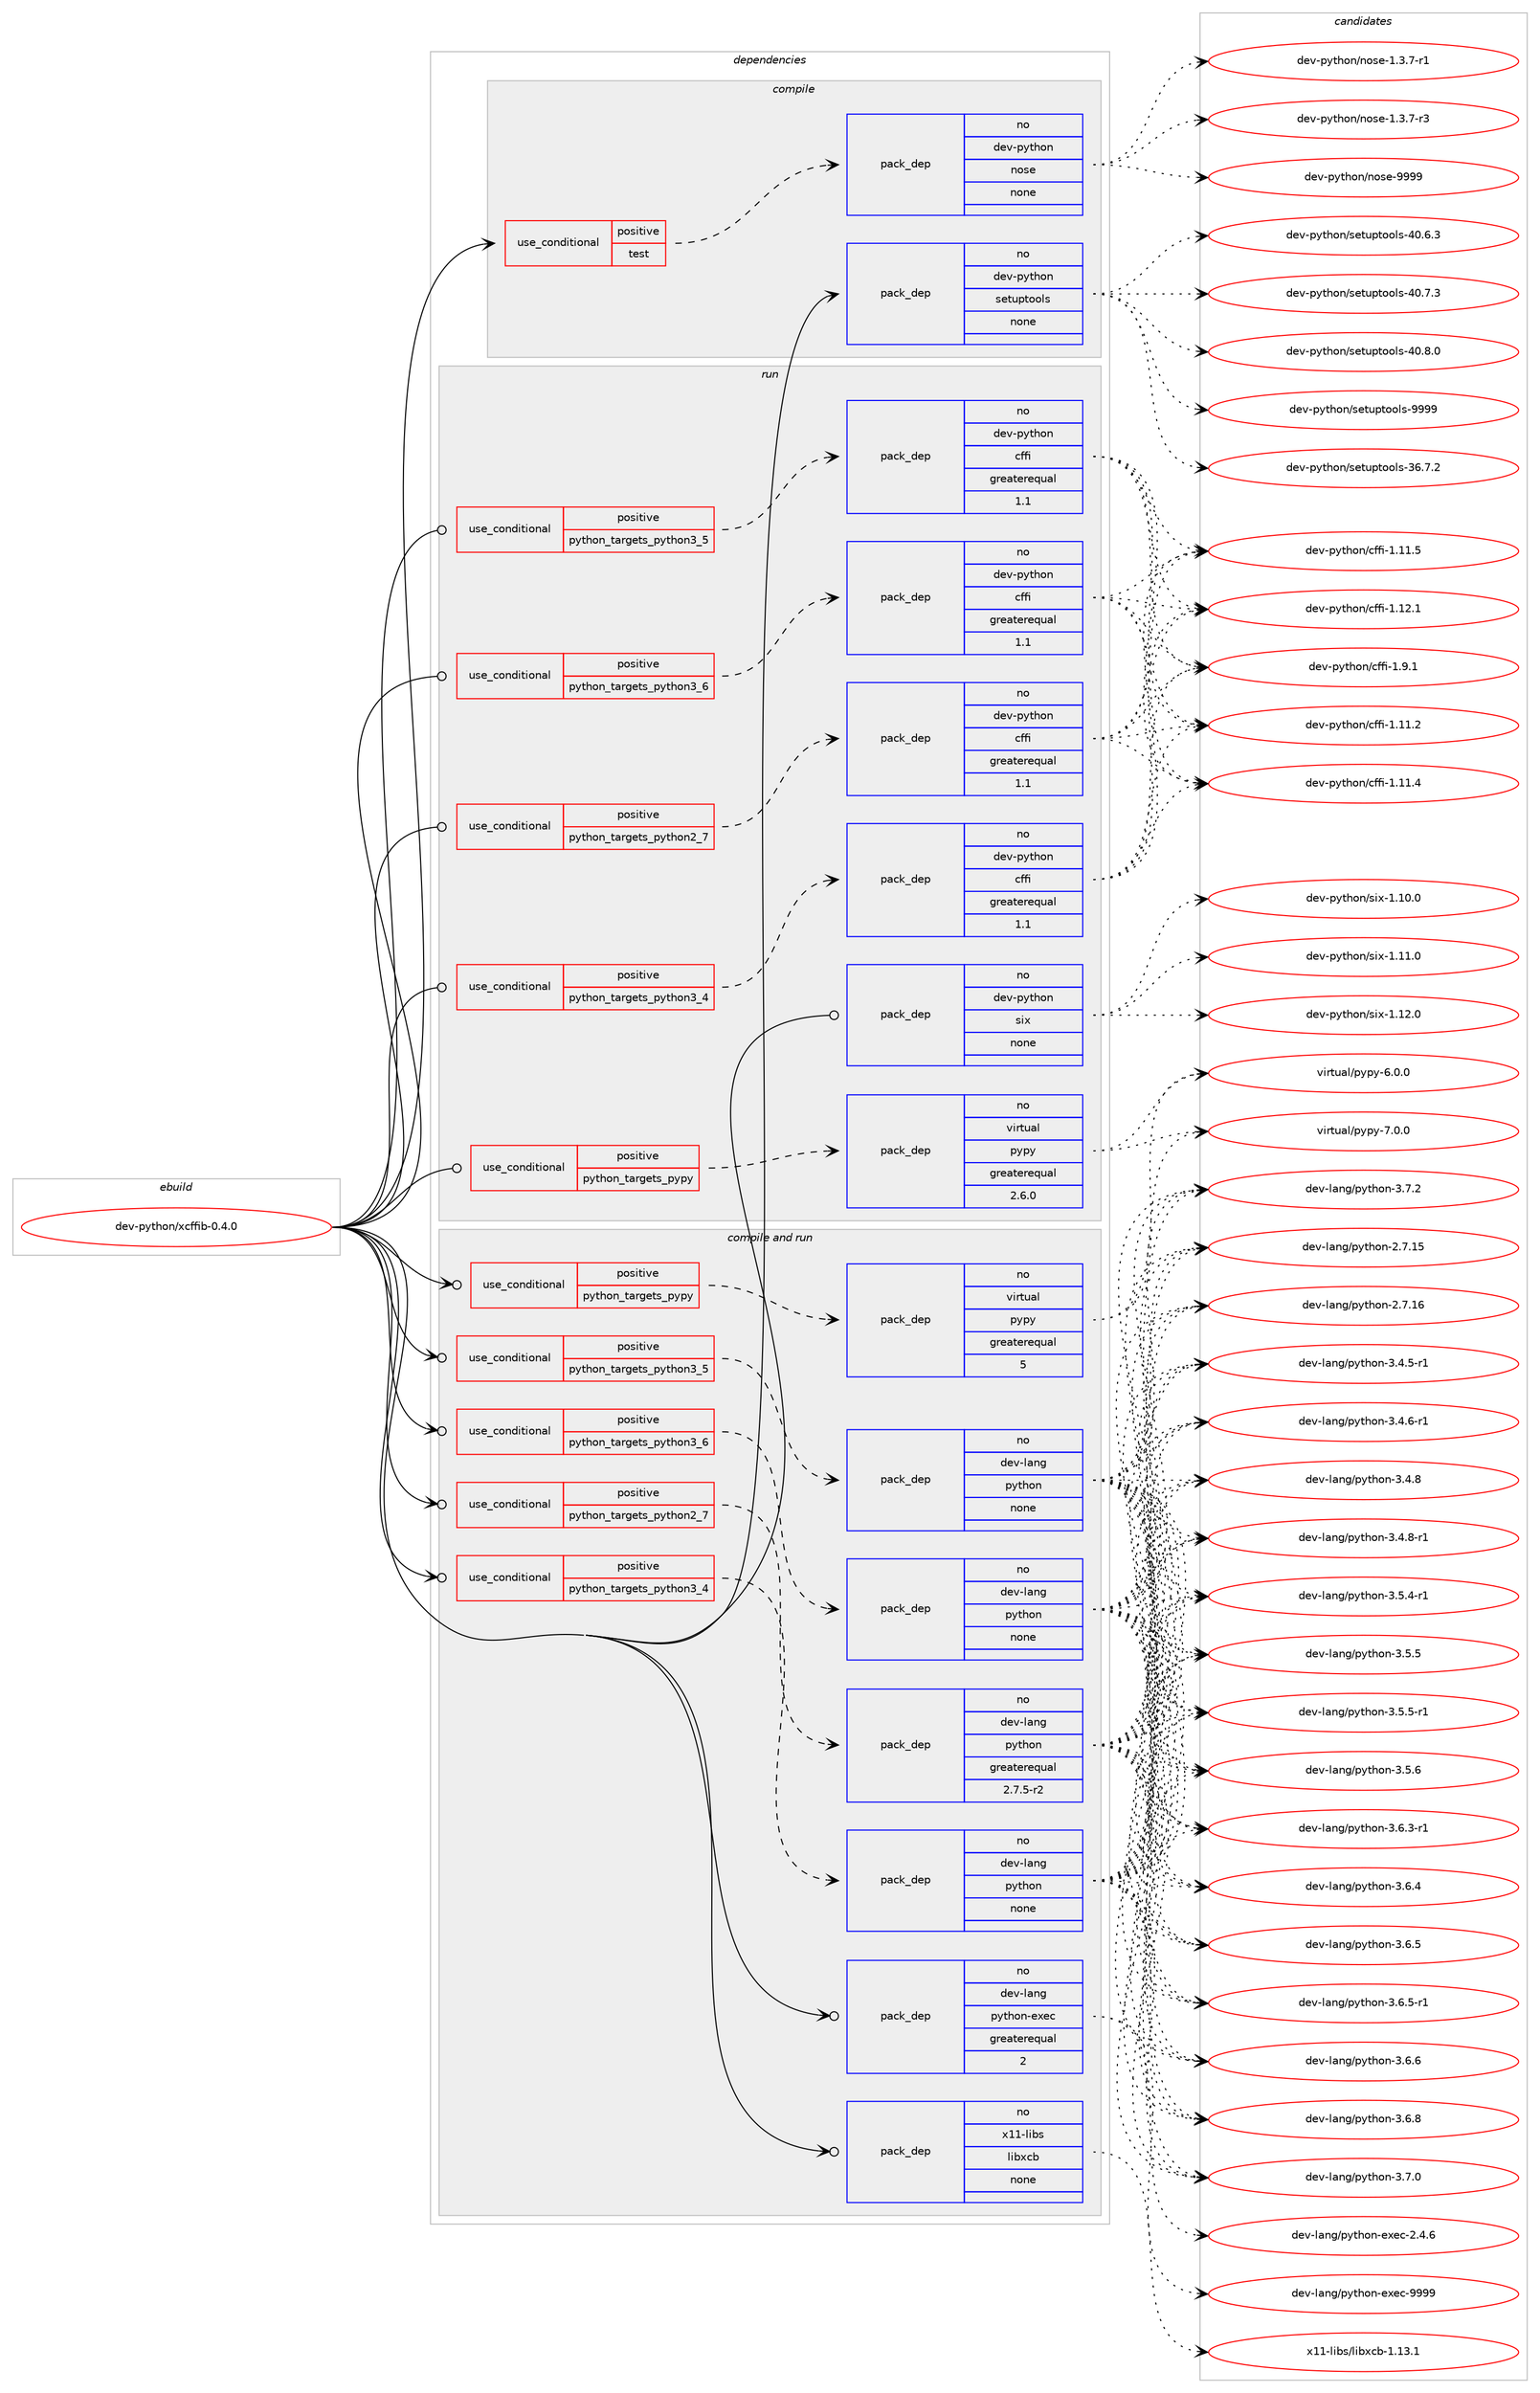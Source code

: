 digraph prolog {

# *************
# Graph options
# *************

newrank=true;
concentrate=true;
compound=true;
graph [rankdir=LR,fontname=Helvetica,fontsize=10,ranksep=1.5];#, ranksep=2.5, nodesep=0.2];
edge  [arrowhead=vee];
node  [fontname=Helvetica,fontsize=10];

# **********
# The ebuild
# **********

subgraph cluster_leftcol {
color=gray;
rank=same;
label=<<i>ebuild</i>>;
id [label="dev-python/xcffib-0.4.0", color=red, width=4, href="../dev-python/xcffib-0.4.0.svg"];
}

# ****************
# The dependencies
# ****************

subgraph cluster_midcol {
color=gray;
label=<<i>dependencies</i>>;
subgraph cluster_compile {
fillcolor="#eeeeee";
style=filled;
label=<<i>compile</i>>;
subgraph cond387005 {
dependency1448498 [label=<<TABLE BORDER="0" CELLBORDER="1" CELLSPACING="0" CELLPADDING="4"><TR><TD ROWSPAN="3" CELLPADDING="10">use_conditional</TD></TR><TR><TD>positive</TD></TR><TR><TD>test</TD></TR></TABLE>>, shape=none, color=red];
subgraph pack1038123 {
dependency1448499 [label=<<TABLE BORDER="0" CELLBORDER="1" CELLSPACING="0" CELLPADDING="4" WIDTH="220"><TR><TD ROWSPAN="6" CELLPADDING="30">pack_dep</TD></TR><TR><TD WIDTH="110">no</TD></TR><TR><TD>dev-python</TD></TR><TR><TD>nose</TD></TR><TR><TD>none</TD></TR><TR><TD></TD></TR></TABLE>>, shape=none, color=blue];
}
dependency1448498:e -> dependency1448499:w [weight=20,style="dashed",arrowhead="vee"];
}
id:e -> dependency1448498:w [weight=20,style="solid",arrowhead="vee"];
subgraph pack1038124 {
dependency1448500 [label=<<TABLE BORDER="0" CELLBORDER="1" CELLSPACING="0" CELLPADDING="4" WIDTH="220"><TR><TD ROWSPAN="6" CELLPADDING="30">pack_dep</TD></TR><TR><TD WIDTH="110">no</TD></TR><TR><TD>dev-python</TD></TR><TR><TD>setuptools</TD></TR><TR><TD>none</TD></TR><TR><TD></TD></TR></TABLE>>, shape=none, color=blue];
}
id:e -> dependency1448500:w [weight=20,style="solid",arrowhead="vee"];
}
subgraph cluster_compileandrun {
fillcolor="#eeeeee";
style=filled;
label=<<i>compile and run</i>>;
subgraph cond387006 {
dependency1448501 [label=<<TABLE BORDER="0" CELLBORDER="1" CELLSPACING="0" CELLPADDING="4"><TR><TD ROWSPAN="3" CELLPADDING="10">use_conditional</TD></TR><TR><TD>positive</TD></TR><TR><TD>python_targets_pypy</TD></TR></TABLE>>, shape=none, color=red];
subgraph pack1038125 {
dependency1448502 [label=<<TABLE BORDER="0" CELLBORDER="1" CELLSPACING="0" CELLPADDING="4" WIDTH="220"><TR><TD ROWSPAN="6" CELLPADDING="30">pack_dep</TD></TR><TR><TD WIDTH="110">no</TD></TR><TR><TD>virtual</TD></TR><TR><TD>pypy</TD></TR><TR><TD>greaterequal</TD></TR><TR><TD>5</TD></TR></TABLE>>, shape=none, color=blue];
}
dependency1448501:e -> dependency1448502:w [weight=20,style="dashed",arrowhead="vee"];
}
id:e -> dependency1448501:w [weight=20,style="solid",arrowhead="odotvee"];
subgraph cond387007 {
dependency1448503 [label=<<TABLE BORDER="0" CELLBORDER="1" CELLSPACING="0" CELLPADDING="4"><TR><TD ROWSPAN="3" CELLPADDING="10">use_conditional</TD></TR><TR><TD>positive</TD></TR><TR><TD>python_targets_python2_7</TD></TR></TABLE>>, shape=none, color=red];
subgraph pack1038126 {
dependency1448504 [label=<<TABLE BORDER="0" CELLBORDER="1" CELLSPACING="0" CELLPADDING="4" WIDTH="220"><TR><TD ROWSPAN="6" CELLPADDING="30">pack_dep</TD></TR><TR><TD WIDTH="110">no</TD></TR><TR><TD>dev-lang</TD></TR><TR><TD>python</TD></TR><TR><TD>greaterequal</TD></TR><TR><TD>2.7.5-r2</TD></TR></TABLE>>, shape=none, color=blue];
}
dependency1448503:e -> dependency1448504:w [weight=20,style="dashed",arrowhead="vee"];
}
id:e -> dependency1448503:w [weight=20,style="solid",arrowhead="odotvee"];
subgraph cond387008 {
dependency1448505 [label=<<TABLE BORDER="0" CELLBORDER="1" CELLSPACING="0" CELLPADDING="4"><TR><TD ROWSPAN="3" CELLPADDING="10">use_conditional</TD></TR><TR><TD>positive</TD></TR><TR><TD>python_targets_python3_4</TD></TR></TABLE>>, shape=none, color=red];
subgraph pack1038127 {
dependency1448506 [label=<<TABLE BORDER="0" CELLBORDER="1" CELLSPACING="0" CELLPADDING="4" WIDTH="220"><TR><TD ROWSPAN="6" CELLPADDING="30">pack_dep</TD></TR><TR><TD WIDTH="110">no</TD></TR><TR><TD>dev-lang</TD></TR><TR><TD>python</TD></TR><TR><TD>none</TD></TR><TR><TD></TD></TR></TABLE>>, shape=none, color=blue];
}
dependency1448505:e -> dependency1448506:w [weight=20,style="dashed",arrowhead="vee"];
}
id:e -> dependency1448505:w [weight=20,style="solid",arrowhead="odotvee"];
subgraph cond387009 {
dependency1448507 [label=<<TABLE BORDER="0" CELLBORDER="1" CELLSPACING="0" CELLPADDING="4"><TR><TD ROWSPAN="3" CELLPADDING="10">use_conditional</TD></TR><TR><TD>positive</TD></TR><TR><TD>python_targets_python3_5</TD></TR></TABLE>>, shape=none, color=red];
subgraph pack1038128 {
dependency1448508 [label=<<TABLE BORDER="0" CELLBORDER="1" CELLSPACING="0" CELLPADDING="4" WIDTH="220"><TR><TD ROWSPAN="6" CELLPADDING="30">pack_dep</TD></TR><TR><TD WIDTH="110">no</TD></TR><TR><TD>dev-lang</TD></TR><TR><TD>python</TD></TR><TR><TD>none</TD></TR><TR><TD></TD></TR></TABLE>>, shape=none, color=blue];
}
dependency1448507:e -> dependency1448508:w [weight=20,style="dashed",arrowhead="vee"];
}
id:e -> dependency1448507:w [weight=20,style="solid",arrowhead="odotvee"];
subgraph cond387010 {
dependency1448509 [label=<<TABLE BORDER="0" CELLBORDER="1" CELLSPACING="0" CELLPADDING="4"><TR><TD ROWSPAN="3" CELLPADDING="10">use_conditional</TD></TR><TR><TD>positive</TD></TR><TR><TD>python_targets_python3_6</TD></TR></TABLE>>, shape=none, color=red];
subgraph pack1038129 {
dependency1448510 [label=<<TABLE BORDER="0" CELLBORDER="1" CELLSPACING="0" CELLPADDING="4" WIDTH="220"><TR><TD ROWSPAN="6" CELLPADDING="30">pack_dep</TD></TR><TR><TD WIDTH="110">no</TD></TR><TR><TD>dev-lang</TD></TR><TR><TD>python</TD></TR><TR><TD>none</TD></TR><TR><TD></TD></TR></TABLE>>, shape=none, color=blue];
}
dependency1448509:e -> dependency1448510:w [weight=20,style="dashed",arrowhead="vee"];
}
id:e -> dependency1448509:w [weight=20,style="solid",arrowhead="odotvee"];
subgraph pack1038130 {
dependency1448511 [label=<<TABLE BORDER="0" CELLBORDER="1" CELLSPACING="0" CELLPADDING="4" WIDTH="220"><TR><TD ROWSPAN="6" CELLPADDING="30">pack_dep</TD></TR><TR><TD WIDTH="110">no</TD></TR><TR><TD>dev-lang</TD></TR><TR><TD>python-exec</TD></TR><TR><TD>greaterequal</TD></TR><TR><TD>2</TD></TR></TABLE>>, shape=none, color=blue];
}
id:e -> dependency1448511:w [weight=20,style="solid",arrowhead="odotvee"];
subgraph pack1038131 {
dependency1448512 [label=<<TABLE BORDER="0" CELLBORDER="1" CELLSPACING="0" CELLPADDING="4" WIDTH="220"><TR><TD ROWSPAN="6" CELLPADDING="30">pack_dep</TD></TR><TR><TD WIDTH="110">no</TD></TR><TR><TD>x11-libs</TD></TR><TR><TD>libxcb</TD></TR><TR><TD>none</TD></TR><TR><TD></TD></TR></TABLE>>, shape=none, color=blue];
}
id:e -> dependency1448512:w [weight=20,style="solid",arrowhead="odotvee"];
}
subgraph cluster_run {
fillcolor="#eeeeee";
style=filled;
label=<<i>run</i>>;
subgraph cond387011 {
dependency1448513 [label=<<TABLE BORDER="0" CELLBORDER="1" CELLSPACING="0" CELLPADDING="4"><TR><TD ROWSPAN="3" CELLPADDING="10">use_conditional</TD></TR><TR><TD>positive</TD></TR><TR><TD>python_targets_pypy</TD></TR></TABLE>>, shape=none, color=red];
subgraph pack1038132 {
dependency1448514 [label=<<TABLE BORDER="0" CELLBORDER="1" CELLSPACING="0" CELLPADDING="4" WIDTH="220"><TR><TD ROWSPAN="6" CELLPADDING="30">pack_dep</TD></TR><TR><TD WIDTH="110">no</TD></TR><TR><TD>virtual</TD></TR><TR><TD>pypy</TD></TR><TR><TD>greaterequal</TD></TR><TR><TD>2.6.0</TD></TR></TABLE>>, shape=none, color=blue];
}
dependency1448513:e -> dependency1448514:w [weight=20,style="dashed",arrowhead="vee"];
}
id:e -> dependency1448513:w [weight=20,style="solid",arrowhead="odot"];
subgraph cond387012 {
dependency1448515 [label=<<TABLE BORDER="0" CELLBORDER="1" CELLSPACING="0" CELLPADDING="4"><TR><TD ROWSPAN="3" CELLPADDING="10">use_conditional</TD></TR><TR><TD>positive</TD></TR><TR><TD>python_targets_python2_7</TD></TR></TABLE>>, shape=none, color=red];
subgraph pack1038133 {
dependency1448516 [label=<<TABLE BORDER="0" CELLBORDER="1" CELLSPACING="0" CELLPADDING="4" WIDTH="220"><TR><TD ROWSPAN="6" CELLPADDING="30">pack_dep</TD></TR><TR><TD WIDTH="110">no</TD></TR><TR><TD>dev-python</TD></TR><TR><TD>cffi</TD></TR><TR><TD>greaterequal</TD></TR><TR><TD>1.1</TD></TR></TABLE>>, shape=none, color=blue];
}
dependency1448515:e -> dependency1448516:w [weight=20,style="dashed",arrowhead="vee"];
}
id:e -> dependency1448515:w [weight=20,style="solid",arrowhead="odot"];
subgraph cond387013 {
dependency1448517 [label=<<TABLE BORDER="0" CELLBORDER="1" CELLSPACING="0" CELLPADDING="4"><TR><TD ROWSPAN="3" CELLPADDING="10">use_conditional</TD></TR><TR><TD>positive</TD></TR><TR><TD>python_targets_python3_4</TD></TR></TABLE>>, shape=none, color=red];
subgraph pack1038134 {
dependency1448518 [label=<<TABLE BORDER="0" CELLBORDER="1" CELLSPACING="0" CELLPADDING="4" WIDTH="220"><TR><TD ROWSPAN="6" CELLPADDING="30">pack_dep</TD></TR><TR><TD WIDTH="110">no</TD></TR><TR><TD>dev-python</TD></TR><TR><TD>cffi</TD></TR><TR><TD>greaterequal</TD></TR><TR><TD>1.1</TD></TR></TABLE>>, shape=none, color=blue];
}
dependency1448517:e -> dependency1448518:w [weight=20,style="dashed",arrowhead="vee"];
}
id:e -> dependency1448517:w [weight=20,style="solid",arrowhead="odot"];
subgraph cond387014 {
dependency1448519 [label=<<TABLE BORDER="0" CELLBORDER="1" CELLSPACING="0" CELLPADDING="4"><TR><TD ROWSPAN="3" CELLPADDING="10">use_conditional</TD></TR><TR><TD>positive</TD></TR><TR><TD>python_targets_python3_5</TD></TR></TABLE>>, shape=none, color=red];
subgraph pack1038135 {
dependency1448520 [label=<<TABLE BORDER="0" CELLBORDER="1" CELLSPACING="0" CELLPADDING="4" WIDTH="220"><TR><TD ROWSPAN="6" CELLPADDING="30">pack_dep</TD></TR><TR><TD WIDTH="110">no</TD></TR><TR><TD>dev-python</TD></TR><TR><TD>cffi</TD></TR><TR><TD>greaterequal</TD></TR><TR><TD>1.1</TD></TR></TABLE>>, shape=none, color=blue];
}
dependency1448519:e -> dependency1448520:w [weight=20,style="dashed",arrowhead="vee"];
}
id:e -> dependency1448519:w [weight=20,style="solid",arrowhead="odot"];
subgraph cond387015 {
dependency1448521 [label=<<TABLE BORDER="0" CELLBORDER="1" CELLSPACING="0" CELLPADDING="4"><TR><TD ROWSPAN="3" CELLPADDING="10">use_conditional</TD></TR><TR><TD>positive</TD></TR><TR><TD>python_targets_python3_6</TD></TR></TABLE>>, shape=none, color=red];
subgraph pack1038136 {
dependency1448522 [label=<<TABLE BORDER="0" CELLBORDER="1" CELLSPACING="0" CELLPADDING="4" WIDTH="220"><TR><TD ROWSPAN="6" CELLPADDING="30">pack_dep</TD></TR><TR><TD WIDTH="110">no</TD></TR><TR><TD>dev-python</TD></TR><TR><TD>cffi</TD></TR><TR><TD>greaterequal</TD></TR><TR><TD>1.1</TD></TR></TABLE>>, shape=none, color=blue];
}
dependency1448521:e -> dependency1448522:w [weight=20,style="dashed",arrowhead="vee"];
}
id:e -> dependency1448521:w [weight=20,style="solid",arrowhead="odot"];
subgraph pack1038137 {
dependency1448523 [label=<<TABLE BORDER="0" CELLBORDER="1" CELLSPACING="0" CELLPADDING="4" WIDTH="220"><TR><TD ROWSPAN="6" CELLPADDING="30">pack_dep</TD></TR><TR><TD WIDTH="110">no</TD></TR><TR><TD>dev-python</TD></TR><TR><TD>six</TD></TR><TR><TD>none</TD></TR><TR><TD></TD></TR></TABLE>>, shape=none, color=blue];
}
id:e -> dependency1448523:w [weight=20,style="solid",arrowhead="odot"];
}
}

# **************
# The candidates
# **************

subgraph cluster_choices {
rank=same;
color=gray;
label=<<i>candidates</i>>;

subgraph choice1038123 {
color=black;
nodesep=1;
choice10010111845112121116104111110471101111151014549465146554511449 [label="dev-python/nose-1.3.7-r1", color=red, width=4,href="../dev-python/nose-1.3.7-r1.svg"];
choice10010111845112121116104111110471101111151014549465146554511451 [label="dev-python/nose-1.3.7-r3", color=red, width=4,href="../dev-python/nose-1.3.7-r3.svg"];
choice10010111845112121116104111110471101111151014557575757 [label="dev-python/nose-9999", color=red, width=4,href="../dev-python/nose-9999.svg"];
dependency1448499:e -> choice10010111845112121116104111110471101111151014549465146554511449:w [style=dotted,weight="100"];
dependency1448499:e -> choice10010111845112121116104111110471101111151014549465146554511451:w [style=dotted,weight="100"];
dependency1448499:e -> choice10010111845112121116104111110471101111151014557575757:w [style=dotted,weight="100"];
}
subgraph choice1038124 {
color=black;
nodesep=1;
choice100101118451121211161041111104711510111611711211611111110811545515446554650 [label="dev-python/setuptools-36.7.2", color=red, width=4,href="../dev-python/setuptools-36.7.2.svg"];
choice100101118451121211161041111104711510111611711211611111110811545524846544651 [label="dev-python/setuptools-40.6.3", color=red, width=4,href="../dev-python/setuptools-40.6.3.svg"];
choice100101118451121211161041111104711510111611711211611111110811545524846554651 [label="dev-python/setuptools-40.7.3", color=red, width=4,href="../dev-python/setuptools-40.7.3.svg"];
choice100101118451121211161041111104711510111611711211611111110811545524846564648 [label="dev-python/setuptools-40.8.0", color=red, width=4,href="../dev-python/setuptools-40.8.0.svg"];
choice10010111845112121116104111110471151011161171121161111111081154557575757 [label="dev-python/setuptools-9999", color=red, width=4,href="../dev-python/setuptools-9999.svg"];
dependency1448500:e -> choice100101118451121211161041111104711510111611711211611111110811545515446554650:w [style=dotted,weight="100"];
dependency1448500:e -> choice100101118451121211161041111104711510111611711211611111110811545524846544651:w [style=dotted,weight="100"];
dependency1448500:e -> choice100101118451121211161041111104711510111611711211611111110811545524846554651:w [style=dotted,weight="100"];
dependency1448500:e -> choice100101118451121211161041111104711510111611711211611111110811545524846564648:w [style=dotted,weight="100"];
dependency1448500:e -> choice10010111845112121116104111110471151011161171121161111111081154557575757:w [style=dotted,weight="100"];
}
subgraph choice1038125 {
color=black;
nodesep=1;
choice1181051141161179710847112121112121455446484648 [label="virtual/pypy-6.0.0", color=red, width=4,href="../virtual/pypy-6.0.0.svg"];
choice1181051141161179710847112121112121455546484648 [label="virtual/pypy-7.0.0", color=red, width=4,href="../virtual/pypy-7.0.0.svg"];
dependency1448502:e -> choice1181051141161179710847112121112121455446484648:w [style=dotted,weight="100"];
dependency1448502:e -> choice1181051141161179710847112121112121455546484648:w [style=dotted,weight="100"];
}
subgraph choice1038126 {
color=black;
nodesep=1;
choice10010111845108971101034711212111610411111045504655464953 [label="dev-lang/python-2.7.15", color=red, width=4,href="../dev-lang/python-2.7.15.svg"];
choice10010111845108971101034711212111610411111045504655464954 [label="dev-lang/python-2.7.16", color=red, width=4,href="../dev-lang/python-2.7.16.svg"];
choice1001011184510897110103471121211161041111104551465246534511449 [label="dev-lang/python-3.4.5-r1", color=red, width=4,href="../dev-lang/python-3.4.5-r1.svg"];
choice1001011184510897110103471121211161041111104551465246544511449 [label="dev-lang/python-3.4.6-r1", color=red, width=4,href="../dev-lang/python-3.4.6-r1.svg"];
choice100101118451089711010347112121116104111110455146524656 [label="dev-lang/python-3.4.8", color=red, width=4,href="../dev-lang/python-3.4.8.svg"];
choice1001011184510897110103471121211161041111104551465246564511449 [label="dev-lang/python-3.4.8-r1", color=red, width=4,href="../dev-lang/python-3.4.8-r1.svg"];
choice1001011184510897110103471121211161041111104551465346524511449 [label="dev-lang/python-3.5.4-r1", color=red, width=4,href="../dev-lang/python-3.5.4-r1.svg"];
choice100101118451089711010347112121116104111110455146534653 [label="dev-lang/python-3.5.5", color=red, width=4,href="../dev-lang/python-3.5.5.svg"];
choice1001011184510897110103471121211161041111104551465346534511449 [label="dev-lang/python-3.5.5-r1", color=red, width=4,href="../dev-lang/python-3.5.5-r1.svg"];
choice100101118451089711010347112121116104111110455146534654 [label="dev-lang/python-3.5.6", color=red, width=4,href="../dev-lang/python-3.5.6.svg"];
choice1001011184510897110103471121211161041111104551465446514511449 [label="dev-lang/python-3.6.3-r1", color=red, width=4,href="../dev-lang/python-3.6.3-r1.svg"];
choice100101118451089711010347112121116104111110455146544652 [label="dev-lang/python-3.6.4", color=red, width=4,href="../dev-lang/python-3.6.4.svg"];
choice100101118451089711010347112121116104111110455146544653 [label="dev-lang/python-3.6.5", color=red, width=4,href="../dev-lang/python-3.6.5.svg"];
choice1001011184510897110103471121211161041111104551465446534511449 [label="dev-lang/python-3.6.5-r1", color=red, width=4,href="../dev-lang/python-3.6.5-r1.svg"];
choice100101118451089711010347112121116104111110455146544654 [label="dev-lang/python-3.6.6", color=red, width=4,href="../dev-lang/python-3.6.6.svg"];
choice100101118451089711010347112121116104111110455146544656 [label="dev-lang/python-3.6.8", color=red, width=4,href="../dev-lang/python-3.6.8.svg"];
choice100101118451089711010347112121116104111110455146554648 [label="dev-lang/python-3.7.0", color=red, width=4,href="../dev-lang/python-3.7.0.svg"];
choice100101118451089711010347112121116104111110455146554650 [label="dev-lang/python-3.7.2", color=red, width=4,href="../dev-lang/python-3.7.2.svg"];
dependency1448504:e -> choice10010111845108971101034711212111610411111045504655464953:w [style=dotted,weight="100"];
dependency1448504:e -> choice10010111845108971101034711212111610411111045504655464954:w [style=dotted,weight="100"];
dependency1448504:e -> choice1001011184510897110103471121211161041111104551465246534511449:w [style=dotted,weight="100"];
dependency1448504:e -> choice1001011184510897110103471121211161041111104551465246544511449:w [style=dotted,weight="100"];
dependency1448504:e -> choice100101118451089711010347112121116104111110455146524656:w [style=dotted,weight="100"];
dependency1448504:e -> choice1001011184510897110103471121211161041111104551465246564511449:w [style=dotted,weight="100"];
dependency1448504:e -> choice1001011184510897110103471121211161041111104551465346524511449:w [style=dotted,weight="100"];
dependency1448504:e -> choice100101118451089711010347112121116104111110455146534653:w [style=dotted,weight="100"];
dependency1448504:e -> choice1001011184510897110103471121211161041111104551465346534511449:w [style=dotted,weight="100"];
dependency1448504:e -> choice100101118451089711010347112121116104111110455146534654:w [style=dotted,weight="100"];
dependency1448504:e -> choice1001011184510897110103471121211161041111104551465446514511449:w [style=dotted,weight="100"];
dependency1448504:e -> choice100101118451089711010347112121116104111110455146544652:w [style=dotted,weight="100"];
dependency1448504:e -> choice100101118451089711010347112121116104111110455146544653:w [style=dotted,weight="100"];
dependency1448504:e -> choice1001011184510897110103471121211161041111104551465446534511449:w [style=dotted,weight="100"];
dependency1448504:e -> choice100101118451089711010347112121116104111110455146544654:w [style=dotted,weight="100"];
dependency1448504:e -> choice100101118451089711010347112121116104111110455146544656:w [style=dotted,weight="100"];
dependency1448504:e -> choice100101118451089711010347112121116104111110455146554648:w [style=dotted,weight="100"];
dependency1448504:e -> choice100101118451089711010347112121116104111110455146554650:w [style=dotted,weight="100"];
}
subgraph choice1038127 {
color=black;
nodesep=1;
choice10010111845108971101034711212111610411111045504655464953 [label="dev-lang/python-2.7.15", color=red, width=4,href="../dev-lang/python-2.7.15.svg"];
choice10010111845108971101034711212111610411111045504655464954 [label="dev-lang/python-2.7.16", color=red, width=4,href="../dev-lang/python-2.7.16.svg"];
choice1001011184510897110103471121211161041111104551465246534511449 [label="dev-lang/python-3.4.5-r1", color=red, width=4,href="../dev-lang/python-3.4.5-r1.svg"];
choice1001011184510897110103471121211161041111104551465246544511449 [label="dev-lang/python-3.4.6-r1", color=red, width=4,href="../dev-lang/python-3.4.6-r1.svg"];
choice100101118451089711010347112121116104111110455146524656 [label="dev-lang/python-3.4.8", color=red, width=4,href="../dev-lang/python-3.4.8.svg"];
choice1001011184510897110103471121211161041111104551465246564511449 [label="dev-lang/python-3.4.8-r1", color=red, width=4,href="../dev-lang/python-3.4.8-r1.svg"];
choice1001011184510897110103471121211161041111104551465346524511449 [label="dev-lang/python-3.5.4-r1", color=red, width=4,href="../dev-lang/python-3.5.4-r1.svg"];
choice100101118451089711010347112121116104111110455146534653 [label="dev-lang/python-3.5.5", color=red, width=4,href="../dev-lang/python-3.5.5.svg"];
choice1001011184510897110103471121211161041111104551465346534511449 [label="dev-lang/python-3.5.5-r1", color=red, width=4,href="../dev-lang/python-3.5.5-r1.svg"];
choice100101118451089711010347112121116104111110455146534654 [label="dev-lang/python-3.5.6", color=red, width=4,href="../dev-lang/python-3.5.6.svg"];
choice1001011184510897110103471121211161041111104551465446514511449 [label="dev-lang/python-3.6.3-r1", color=red, width=4,href="../dev-lang/python-3.6.3-r1.svg"];
choice100101118451089711010347112121116104111110455146544652 [label="dev-lang/python-3.6.4", color=red, width=4,href="../dev-lang/python-3.6.4.svg"];
choice100101118451089711010347112121116104111110455146544653 [label="dev-lang/python-3.6.5", color=red, width=4,href="../dev-lang/python-3.6.5.svg"];
choice1001011184510897110103471121211161041111104551465446534511449 [label="dev-lang/python-3.6.5-r1", color=red, width=4,href="../dev-lang/python-3.6.5-r1.svg"];
choice100101118451089711010347112121116104111110455146544654 [label="dev-lang/python-3.6.6", color=red, width=4,href="../dev-lang/python-3.6.6.svg"];
choice100101118451089711010347112121116104111110455146544656 [label="dev-lang/python-3.6.8", color=red, width=4,href="../dev-lang/python-3.6.8.svg"];
choice100101118451089711010347112121116104111110455146554648 [label="dev-lang/python-3.7.0", color=red, width=4,href="../dev-lang/python-3.7.0.svg"];
choice100101118451089711010347112121116104111110455146554650 [label="dev-lang/python-3.7.2", color=red, width=4,href="../dev-lang/python-3.7.2.svg"];
dependency1448506:e -> choice10010111845108971101034711212111610411111045504655464953:w [style=dotted,weight="100"];
dependency1448506:e -> choice10010111845108971101034711212111610411111045504655464954:w [style=dotted,weight="100"];
dependency1448506:e -> choice1001011184510897110103471121211161041111104551465246534511449:w [style=dotted,weight="100"];
dependency1448506:e -> choice1001011184510897110103471121211161041111104551465246544511449:w [style=dotted,weight="100"];
dependency1448506:e -> choice100101118451089711010347112121116104111110455146524656:w [style=dotted,weight="100"];
dependency1448506:e -> choice1001011184510897110103471121211161041111104551465246564511449:w [style=dotted,weight="100"];
dependency1448506:e -> choice1001011184510897110103471121211161041111104551465346524511449:w [style=dotted,weight="100"];
dependency1448506:e -> choice100101118451089711010347112121116104111110455146534653:w [style=dotted,weight="100"];
dependency1448506:e -> choice1001011184510897110103471121211161041111104551465346534511449:w [style=dotted,weight="100"];
dependency1448506:e -> choice100101118451089711010347112121116104111110455146534654:w [style=dotted,weight="100"];
dependency1448506:e -> choice1001011184510897110103471121211161041111104551465446514511449:w [style=dotted,weight="100"];
dependency1448506:e -> choice100101118451089711010347112121116104111110455146544652:w [style=dotted,weight="100"];
dependency1448506:e -> choice100101118451089711010347112121116104111110455146544653:w [style=dotted,weight="100"];
dependency1448506:e -> choice1001011184510897110103471121211161041111104551465446534511449:w [style=dotted,weight="100"];
dependency1448506:e -> choice100101118451089711010347112121116104111110455146544654:w [style=dotted,weight="100"];
dependency1448506:e -> choice100101118451089711010347112121116104111110455146544656:w [style=dotted,weight="100"];
dependency1448506:e -> choice100101118451089711010347112121116104111110455146554648:w [style=dotted,weight="100"];
dependency1448506:e -> choice100101118451089711010347112121116104111110455146554650:w [style=dotted,weight="100"];
}
subgraph choice1038128 {
color=black;
nodesep=1;
choice10010111845108971101034711212111610411111045504655464953 [label="dev-lang/python-2.7.15", color=red, width=4,href="../dev-lang/python-2.7.15.svg"];
choice10010111845108971101034711212111610411111045504655464954 [label="dev-lang/python-2.7.16", color=red, width=4,href="../dev-lang/python-2.7.16.svg"];
choice1001011184510897110103471121211161041111104551465246534511449 [label="dev-lang/python-3.4.5-r1", color=red, width=4,href="../dev-lang/python-3.4.5-r1.svg"];
choice1001011184510897110103471121211161041111104551465246544511449 [label="dev-lang/python-3.4.6-r1", color=red, width=4,href="../dev-lang/python-3.4.6-r1.svg"];
choice100101118451089711010347112121116104111110455146524656 [label="dev-lang/python-3.4.8", color=red, width=4,href="../dev-lang/python-3.4.8.svg"];
choice1001011184510897110103471121211161041111104551465246564511449 [label="dev-lang/python-3.4.8-r1", color=red, width=4,href="../dev-lang/python-3.4.8-r1.svg"];
choice1001011184510897110103471121211161041111104551465346524511449 [label="dev-lang/python-3.5.4-r1", color=red, width=4,href="../dev-lang/python-3.5.4-r1.svg"];
choice100101118451089711010347112121116104111110455146534653 [label="dev-lang/python-3.5.5", color=red, width=4,href="../dev-lang/python-3.5.5.svg"];
choice1001011184510897110103471121211161041111104551465346534511449 [label="dev-lang/python-3.5.5-r1", color=red, width=4,href="../dev-lang/python-3.5.5-r1.svg"];
choice100101118451089711010347112121116104111110455146534654 [label="dev-lang/python-3.5.6", color=red, width=4,href="../dev-lang/python-3.5.6.svg"];
choice1001011184510897110103471121211161041111104551465446514511449 [label="dev-lang/python-3.6.3-r1", color=red, width=4,href="../dev-lang/python-3.6.3-r1.svg"];
choice100101118451089711010347112121116104111110455146544652 [label="dev-lang/python-3.6.4", color=red, width=4,href="../dev-lang/python-3.6.4.svg"];
choice100101118451089711010347112121116104111110455146544653 [label="dev-lang/python-3.6.5", color=red, width=4,href="../dev-lang/python-3.6.5.svg"];
choice1001011184510897110103471121211161041111104551465446534511449 [label="dev-lang/python-3.6.5-r1", color=red, width=4,href="../dev-lang/python-3.6.5-r1.svg"];
choice100101118451089711010347112121116104111110455146544654 [label="dev-lang/python-3.6.6", color=red, width=4,href="../dev-lang/python-3.6.6.svg"];
choice100101118451089711010347112121116104111110455146544656 [label="dev-lang/python-3.6.8", color=red, width=4,href="../dev-lang/python-3.6.8.svg"];
choice100101118451089711010347112121116104111110455146554648 [label="dev-lang/python-3.7.0", color=red, width=4,href="../dev-lang/python-3.7.0.svg"];
choice100101118451089711010347112121116104111110455146554650 [label="dev-lang/python-3.7.2", color=red, width=4,href="../dev-lang/python-3.7.2.svg"];
dependency1448508:e -> choice10010111845108971101034711212111610411111045504655464953:w [style=dotted,weight="100"];
dependency1448508:e -> choice10010111845108971101034711212111610411111045504655464954:w [style=dotted,weight="100"];
dependency1448508:e -> choice1001011184510897110103471121211161041111104551465246534511449:w [style=dotted,weight="100"];
dependency1448508:e -> choice1001011184510897110103471121211161041111104551465246544511449:w [style=dotted,weight="100"];
dependency1448508:e -> choice100101118451089711010347112121116104111110455146524656:w [style=dotted,weight="100"];
dependency1448508:e -> choice1001011184510897110103471121211161041111104551465246564511449:w [style=dotted,weight="100"];
dependency1448508:e -> choice1001011184510897110103471121211161041111104551465346524511449:w [style=dotted,weight="100"];
dependency1448508:e -> choice100101118451089711010347112121116104111110455146534653:w [style=dotted,weight="100"];
dependency1448508:e -> choice1001011184510897110103471121211161041111104551465346534511449:w [style=dotted,weight="100"];
dependency1448508:e -> choice100101118451089711010347112121116104111110455146534654:w [style=dotted,weight="100"];
dependency1448508:e -> choice1001011184510897110103471121211161041111104551465446514511449:w [style=dotted,weight="100"];
dependency1448508:e -> choice100101118451089711010347112121116104111110455146544652:w [style=dotted,weight="100"];
dependency1448508:e -> choice100101118451089711010347112121116104111110455146544653:w [style=dotted,weight="100"];
dependency1448508:e -> choice1001011184510897110103471121211161041111104551465446534511449:w [style=dotted,weight="100"];
dependency1448508:e -> choice100101118451089711010347112121116104111110455146544654:w [style=dotted,weight="100"];
dependency1448508:e -> choice100101118451089711010347112121116104111110455146544656:w [style=dotted,weight="100"];
dependency1448508:e -> choice100101118451089711010347112121116104111110455146554648:w [style=dotted,weight="100"];
dependency1448508:e -> choice100101118451089711010347112121116104111110455146554650:w [style=dotted,weight="100"];
}
subgraph choice1038129 {
color=black;
nodesep=1;
choice10010111845108971101034711212111610411111045504655464953 [label="dev-lang/python-2.7.15", color=red, width=4,href="../dev-lang/python-2.7.15.svg"];
choice10010111845108971101034711212111610411111045504655464954 [label="dev-lang/python-2.7.16", color=red, width=4,href="../dev-lang/python-2.7.16.svg"];
choice1001011184510897110103471121211161041111104551465246534511449 [label="dev-lang/python-3.4.5-r1", color=red, width=4,href="../dev-lang/python-3.4.5-r1.svg"];
choice1001011184510897110103471121211161041111104551465246544511449 [label="dev-lang/python-3.4.6-r1", color=red, width=4,href="../dev-lang/python-3.4.6-r1.svg"];
choice100101118451089711010347112121116104111110455146524656 [label="dev-lang/python-3.4.8", color=red, width=4,href="../dev-lang/python-3.4.8.svg"];
choice1001011184510897110103471121211161041111104551465246564511449 [label="dev-lang/python-3.4.8-r1", color=red, width=4,href="../dev-lang/python-3.4.8-r1.svg"];
choice1001011184510897110103471121211161041111104551465346524511449 [label="dev-lang/python-3.5.4-r1", color=red, width=4,href="../dev-lang/python-3.5.4-r1.svg"];
choice100101118451089711010347112121116104111110455146534653 [label="dev-lang/python-3.5.5", color=red, width=4,href="../dev-lang/python-3.5.5.svg"];
choice1001011184510897110103471121211161041111104551465346534511449 [label="dev-lang/python-3.5.5-r1", color=red, width=4,href="../dev-lang/python-3.5.5-r1.svg"];
choice100101118451089711010347112121116104111110455146534654 [label="dev-lang/python-3.5.6", color=red, width=4,href="../dev-lang/python-3.5.6.svg"];
choice1001011184510897110103471121211161041111104551465446514511449 [label="dev-lang/python-3.6.3-r1", color=red, width=4,href="../dev-lang/python-3.6.3-r1.svg"];
choice100101118451089711010347112121116104111110455146544652 [label="dev-lang/python-3.6.4", color=red, width=4,href="../dev-lang/python-3.6.4.svg"];
choice100101118451089711010347112121116104111110455146544653 [label="dev-lang/python-3.6.5", color=red, width=4,href="../dev-lang/python-3.6.5.svg"];
choice1001011184510897110103471121211161041111104551465446534511449 [label="dev-lang/python-3.6.5-r1", color=red, width=4,href="../dev-lang/python-3.6.5-r1.svg"];
choice100101118451089711010347112121116104111110455146544654 [label="dev-lang/python-3.6.6", color=red, width=4,href="../dev-lang/python-3.6.6.svg"];
choice100101118451089711010347112121116104111110455146544656 [label="dev-lang/python-3.6.8", color=red, width=4,href="../dev-lang/python-3.6.8.svg"];
choice100101118451089711010347112121116104111110455146554648 [label="dev-lang/python-3.7.0", color=red, width=4,href="../dev-lang/python-3.7.0.svg"];
choice100101118451089711010347112121116104111110455146554650 [label="dev-lang/python-3.7.2", color=red, width=4,href="../dev-lang/python-3.7.2.svg"];
dependency1448510:e -> choice10010111845108971101034711212111610411111045504655464953:w [style=dotted,weight="100"];
dependency1448510:e -> choice10010111845108971101034711212111610411111045504655464954:w [style=dotted,weight="100"];
dependency1448510:e -> choice1001011184510897110103471121211161041111104551465246534511449:w [style=dotted,weight="100"];
dependency1448510:e -> choice1001011184510897110103471121211161041111104551465246544511449:w [style=dotted,weight="100"];
dependency1448510:e -> choice100101118451089711010347112121116104111110455146524656:w [style=dotted,weight="100"];
dependency1448510:e -> choice1001011184510897110103471121211161041111104551465246564511449:w [style=dotted,weight="100"];
dependency1448510:e -> choice1001011184510897110103471121211161041111104551465346524511449:w [style=dotted,weight="100"];
dependency1448510:e -> choice100101118451089711010347112121116104111110455146534653:w [style=dotted,weight="100"];
dependency1448510:e -> choice1001011184510897110103471121211161041111104551465346534511449:w [style=dotted,weight="100"];
dependency1448510:e -> choice100101118451089711010347112121116104111110455146534654:w [style=dotted,weight="100"];
dependency1448510:e -> choice1001011184510897110103471121211161041111104551465446514511449:w [style=dotted,weight="100"];
dependency1448510:e -> choice100101118451089711010347112121116104111110455146544652:w [style=dotted,weight="100"];
dependency1448510:e -> choice100101118451089711010347112121116104111110455146544653:w [style=dotted,weight="100"];
dependency1448510:e -> choice1001011184510897110103471121211161041111104551465446534511449:w [style=dotted,weight="100"];
dependency1448510:e -> choice100101118451089711010347112121116104111110455146544654:w [style=dotted,weight="100"];
dependency1448510:e -> choice100101118451089711010347112121116104111110455146544656:w [style=dotted,weight="100"];
dependency1448510:e -> choice100101118451089711010347112121116104111110455146554648:w [style=dotted,weight="100"];
dependency1448510:e -> choice100101118451089711010347112121116104111110455146554650:w [style=dotted,weight="100"];
}
subgraph choice1038130 {
color=black;
nodesep=1;
choice1001011184510897110103471121211161041111104510112010199455046524654 [label="dev-lang/python-exec-2.4.6", color=red, width=4,href="../dev-lang/python-exec-2.4.6.svg"];
choice10010111845108971101034711212111610411111045101120101994557575757 [label="dev-lang/python-exec-9999", color=red, width=4,href="../dev-lang/python-exec-9999.svg"];
dependency1448511:e -> choice1001011184510897110103471121211161041111104510112010199455046524654:w [style=dotted,weight="100"];
dependency1448511:e -> choice10010111845108971101034711212111610411111045101120101994557575757:w [style=dotted,weight="100"];
}
subgraph choice1038131 {
color=black;
nodesep=1;
choice120494945108105981154710810598120999845494649514649 [label="x11-libs/libxcb-1.13.1", color=red, width=4,href="../x11-libs/libxcb-1.13.1.svg"];
dependency1448512:e -> choice120494945108105981154710810598120999845494649514649:w [style=dotted,weight="100"];
}
subgraph choice1038132 {
color=black;
nodesep=1;
choice1181051141161179710847112121112121455446484648 [label="virtual/pypy-6.0.0", color=red, width=4,href="../virtual/pypy-6.0.0.svg"];
choice1181051141161179710847112121112121455546484648 [label="virtual/pypy-7.0.0", color=red, width=4,href="../virtual/pypy-7.0.0.svg"];
dependency1448514:e -> choice1181051141161179710847112121112121455446484648:w [style=dotted,weight="100"];
dependency1448514:e -> choice1181051141161179710847112121112121455546484648:w [style=dotted,weight="100"];
}
subgraph choice1038133 {
color=black;
nodesep=1;
choice10010111845112121116104111110479910210210545494649494650 [label="dev-python/cffi-1.11.2", color=red, width=4,href="../dev-python/cffi-1.11.2.svg"];
choice10010111845112121116104111110479910210210545494649494652 [label="dev-python/cffi-1.11.4", color=red, width=4,href="../dev-python/cffi-1.11.4.svg"];
choice10010111845112121116104111110479910210210545494649494653 [label="dev-python/cffi-1.11.5", color=red, width=4,href="../dev-python/cffi-1.11.5.svg"];
choice10010111845112121116104111110479910210210545494649504649 [label="dev-python/cffi-1.12.1", color=red, width=4,href="../dev-python/cffi-1.12.1.svg"];
choice100101118451121211161041111104799102102105454946574649 [label="dev-python/cffi-1.9.1", color=red, width=4,href="../dev-python/cffi-1.9.1.svg"];
dependency1448516:e -> choice10010111845112121116104111110479910210210545494649494650:w [style=dotted,weight="100"];
dependency1448516:e -> choice10010111845112121116104111110479910210210545494649494652:w [style=dotted,weight="100"];
dependency1448516:e -> choice10010111845112121116104111110479910210210545494649494653:w [style=dotted,weight="100"];
dependency1448516:e -> choice10010111845112121116104111110479910210210545494649504649:w [style=dotted,weight="100"];
dependency1448516:e -> choice100101118451121211161041111104799102102105454946574649:w [style=dotted,weight="100"];
}
subgraph choice1038134 {
color=black;
nodesep=1;
choice10010111845112121116104111110479910210210545494649494650 [label="dev-python/cffi-1.11.2", color=red, width=4,href="../dev-python/cffi-1.11.2.svg"];
choice10010111845112121116104111110479910210210545494649494652 [label="dev-python/cffi-1.11.4", color=red, width=4,href="../dev-python/cffi-1.11.4.svg"];
choice10010111845112121116104111110479910210210545494649494653 [label="dev-python/cffi-1.11.5", color=red, width=4,href="../dev-python/cffi-1.11.5.svg"];
choice10010111845112121116104111110479910210210545494649504649 [label="dev-python/cffi-1.12.1", color=red, width=4,href="../dev-python/cffi-1.12.1.svg"];
choice100101118451121211161041111104799102102105454946574649 [label="dev-python/cffi-1.9.1", color=red, width=4,href="../dev-python/cffi-1.9.1.svg"];
dependency1448518:e -> choice10010111845112121116104111110479910210210545494649494650:w [style=dotted,weight="100"];
dependency1448518:e -> choice10010111845112121116104111110479910210210545494649494652:w [style=dotted,weight="100"];
dependency1448518:e -> choice10010111845112121116104111110479910210210545494649494653:w [style=dotted,weight="100"];
dependency1448518:e -> choice10010111845112121116104111110479910210210545494649504649:w [style=dotted,weight="100"];
dependency1448518:e -> choice100101118451121211161041111104799102102105454946574649:w [style=dotted,weight="100"];
}
subgraph choice1038135 {
color=black;
nodesep=1;
choice10010111845112121116104111110479910210210545494649494650 [label="dev-python/cffi-1.11.2", color=red, width=4,href="../dev-python/cffi-1.11.2.svg"];
choice10010111845112121116104111110479910210210545494649494652 [label="dev-python/cffi-1.11.4", color=red, width=4,href="../dev-python/cffi-1.11.4.svg"];
choice10010111845112121116104111110479910210210545494649494653 [label="dev-python/cffi-1.11.5", color=red, width=4,href="../dev-python/cffi-1.11.5.svg"];
choice10010111845112121116104111110479910210210545494649504649 [label="dev-python/cffi-1.12.1", color=red, width=4,href="../dev-python/cffi-1.12.1.svg"];
choice100101118451121211161041111104799102102105454946574649 [label="dev-python/cffi-1.9.1", color=red, width=4,href="../dev-python/cffi-1.9.1.svg"];
dependency1448520:e -> choice10010111845112121116104111110479910210210545494649494650:w [style=dotted,weight="100"];
dependency1448520:e -> choice10010111845112121116104111110479910210210545494649494652:w [style=dotted,weight="100"];
dependency1448520:e -> choice10010111845112121116104111110479910210210545494649494653:w [style=dotted,weight="100"];
dependency1448520:e -> choice10010111845112121116104111110479910210210545494649504649:w [style=dotted,weight="100"];
dependency1448520:e -> choice100101118451121211161041111104799102102105454946574649:w [style=dotted,weight="100"];
}
subgraph choice1038136 {
color=black;
nodesep=1;
choice10010111845112121116104111110479910210210545494649494650 [label="dev-python/cffi-1.11.2", color=red, width=4,href="../dev-python/cffi-1.11.2.svg"];
choice10010111845112121116104111110479910210210545494649494652 [label="dev-python/cffi-1.11.4", color=red, width=4,href="../dev-python/cffi-1.11.4.svg"];
choice10010111845112121116104111110479910210210545494649494653 [label="dev-python/cffi-1.11.5", color=red, width=4,href="../dev-python/cffi-1.11.5.svg"];
choice10010111845112121116104111110479910210210545494649504649 [label="dev-python/cffi-1.12.1", color=red, width=4,href="../dev-python/cffi-1.12.1.svg"];
choice100101118451121211161041111104799102102105454946574649 [label="dev-python/cffi-1.9.1", color=red, width=4,href="../dev-python/cffi-1.9.1.svg"];
dependency1448522:e -> choice10010111845112121116104111110479910210210545494649494650:w [style=dotted,weight="100"];
dependency1448522:e -> choice10010111845112121116104111110479910210210545494649494652:w [style=dotted,weight="100"];
dependency1448522:e -> choice10010111845112121116104111110479910210210545494649494653:w [style=dotted,weight="100"];
dependency1448522:e -> choice10010111845112121116104111110479910210210545494649504649:w [style=dotted,weight="100"];
dependency1448522:e -> choice100101118451121211161041111104799102102105454946574649:w [style=dotted,weight="100"];
}
subgraph choice1038137 {
color=black;
nodesep=1;
choice100101118451121211161041111104711510512045494649484648 [label="dev-python/six-1.10.0", color=red, width=4,href="../dev-python/six-1.10.0.svg"];
choice100101118451121211161041111104711510512045494649494648 [label="dev-python/six-1.11.0", color=red, width=4,href="../dev-python/six-1.11.0.svg"];
choice100101118451121211161041111104711510512045494649504648 [label="dev-python/six-1.12.0", color=red, width=4,href="../dev-python/six-1.12.0.svg"];
dependency1448523:e -> choice100101118451121211161041111104711510512045494649484648:w [style=dotted,weight="100"];
dependency1448523:e -> choice100101118451121211161041111104711510512045494649494648:w [style=dotted,weight="100"];
dependency1448523:e -> choice100101118451121211161041111104711510512045494649504648:w [style=dotted,weight="100"];
}
}

}
